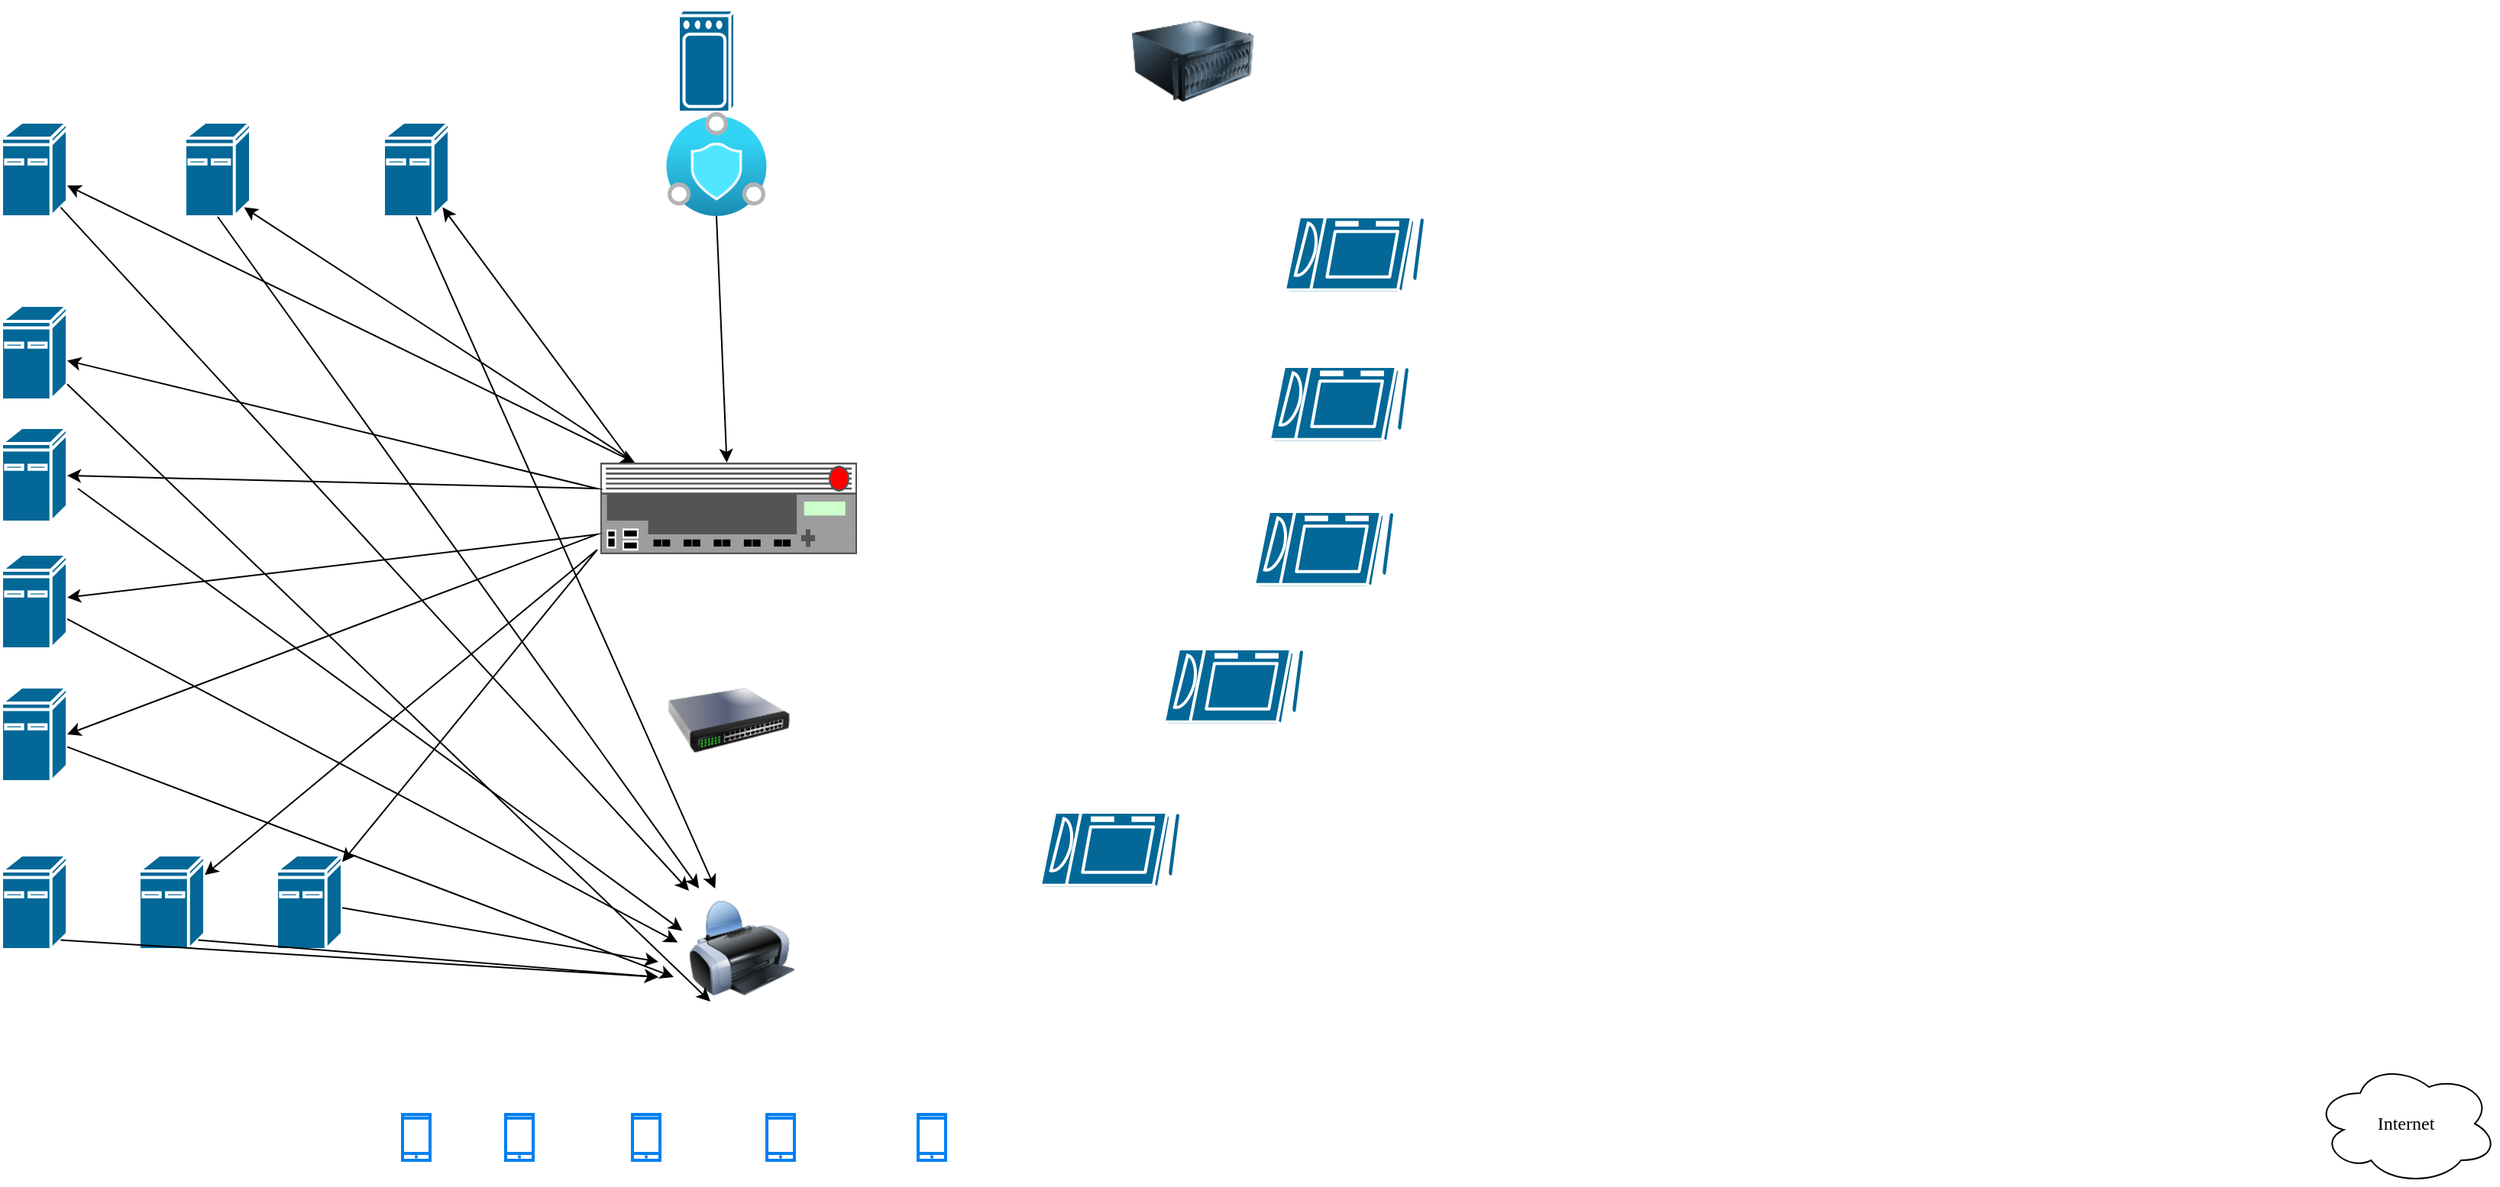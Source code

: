 <mxfile version="22.1.3" type="github">
  <diagram name="Page-1" id="c37626ed-c26b-45fb-9056-f9ebc6bb27b6">
    <mxGraphModel dx="1035" dy="535" grid="1" gridSize="10" guides="1" tooltips="1" connect="1" arrows="1" fold="1" page="1" pageScale="1" pageWidth="1100" pageHeight="850" background="none" math="0" shadow="0">
      <root>
        <mxCell id="0" />
        <mxCell id="1" parent="0" />
        <mxCell id="1c7a67bf8fd3230f-15" value="Internet" style="ellipse;shape=cloud;whiteSpace=wrap;html=1;rounded=0;shadow=0;comic=0;strokeWidth=1;fontFamily=Verdana;fontSize=12;" parent="1" vertex="1">
          <mxGeometry x="1554" y="696" width="120" height="80" as="geometry" />
        </mxCell>
        <mxCell id="bptu-WYt8Glh1SQyL_a9-1" value="" style="shape=mxgraph.cisco.computers_and_peripherals.ibm_mini_as400;sketch=0;html=1;pointerEvents=1;dashed=0;fillColor=#036897;strokeColor=#ffffff;strokeWidth=2;verticalLabelPosition=bottom;verticalAlign=top;align=center;outlineConnect=0;" vertex="1" parent="1">
          <mxGeometry x="40" y="80" width="43" height="62" as="geometry" />
        </mxCell>
        <mxCell id="bptu-WYt8Glh1SQyL_a9-2" value="" style="shape=mxgraph.cisco.computers_and_peripherals.ibm_mini_as400;sketch=0;html=1;pointerEvents=1;dashed=0;fillColor=#036897;strokeColor=#ffffff;strokeWidth=2;verticalLabelPosition=bottom;verticalAlign=top;align=center;outlineConnect=0;" vertex="1" parent="1">
          <mxGeometry x="290" y="80" width="43" height="62" as="geometry" />
        </mxCell>
        <mxCell id="bptu-WYt8Glh1SQyL_a9-4" value="" style="shape=mxgraph.cisco.computers_and_peripherals.ibm_mini_as400;sketch=0;html=1;pointerEvents=1;dashed=0;fillColor=#036897;strokeColor=#ffffff;strokeWidth=2;verticalLabelPosition=bottom;verticalAlign=top;align=center;outlineConnect=0;" vertex="1" parent="1">
          <mxGeometry x="40" y="560" width="43" height="62" as="geometry" />
        </mxCell>
        <mxCell id="bptu-WYt8Glh1SQyL_a9-6" value="" style="shape=mxgraph.cisco.computers_and_peripherals.ibm_mini_as400;sketch=0;html=1;pointerEvents=1;dashed=0;fillColor=#036897;strokeColor=#ffffff;strokeWidth=2;verticalLabelPosition=bottom;verticalAlign=top;align=center;outlineConnect=0;" vertex="1" parent="1">
          <mxGeometry x="40" y="450" width="43" height="62" as="geometry" />
        </mxCell>
        <mxCell id="bptu-WYt8Glh1SQyL_a9-8" value="" style="shape=mxgraph.cisco.computers_and_peripherals.ibm_mini_as400;sketch=0;html=1;pointerEvents=1;dashed=0;fillColor=#036897;strokeColor=#ffffff;strokeWidth=2;verticalLabelPosition=bottom;verticalAlign=top;align=center;outlineConnect=0;" vertex="1" parent="1">
          <mxGeometry x="40" y="280" width="43" height="62" as="geometry" />
        </mxCell>
        <mxCell id="bptu-WYt8Glh1SQyL_a9-9" value="" style="shape=mxgraph.cisco.computers_and_peripherals.ibm_mini_as400;sketch=0;html=1;pointerEvents=1;dashed=0;fillColor=#036897;strokeColor=#ffffff;strokeWidth=2;verticalLabelPosition=bottom;verticalAlign=top;align=center;outlineConnect=0;" vertex="1" parent="1">
          <mxGeometry x="40" y="200" width="43" height="62" as="geometry" />
        </mxCell>
        <mxCell id="bptu-WYt8Glh1SQyL_a9-10" value="" style="shape=mxgraph.cisco.computers_and_peripherals.ibm_mini_as400;sketch=0;html=1;pointerEvents=1;dashed=0;fillColor=#036897;strokeColor=#ffffff;strokeWidth=2;verticalLabelPosition=bottom;verticalAlign=top;align=center;outlineConnect=0;" vertex="1" parent="1">
          <mxGeometry x="160" y="80" width="43" height="62" as="geometry" />
        </mxCell>
        <mxCell id="bptu-WYt8Glh1SQyL_a9-12" value="" style="shape=mxgraph.cisco.computers_and_peripherals.ibm_mini_as400;sketch=0;html=1;pointerEvents=1;dashed=0;fillColor=#036897;strokeColor=#ffffff;strokeWidth=2;verticalLabelPosition=bottom;verticalAlign=top;align=center;outlineConnect=0;" vertex="1" parent="1">
          <mxGeometry x="40" y="363" width="43" height="62" as="geometry" />
        </mxCell>
        <mxCell id="bptu-WYt8Glh1SQyL_a9-13" value="" style="shape=mxgraph.cisco.computers_and_peripherals.ibm_mini_as400;sketch=0;html=1;pointerEvents=1;dashed=0;fillColor=#036897;strokeColor=#ffffff;strokeWidth=2;verticalLabelPosition=bottom;verticalAlign=top;align=center;outlineConnect=0;" vertex="1" parent="1">
          <mxGeometry x="220" y="560" width="43" height="62" as="geometry" />
        </mxCell>
        <mxCell id="bptu-WYt8Glh1SQyL_a9-14" value="" style="shape=mxgraph.cisco.computers_and_peripherals.tablet;sketch=0;html=1;pointerEvents=1;dashed=0;fillColor=#036897;strokeColor=#ffffff;strokeWidth=2;verticalLabelPosition=bottom;verticalAlign=top;align=center;outlineConnect=0;" vertex="1" parent="1">
          <mxGeometry x="860" y="335" width="91" height="50" as="geometry" />
        </mxCell>
        <mxCell id="bptu-WYt8Glh1SQyL_a9-18" value="" style="shape=mxgraph.cisco.computers_and_peripherals.tablet;sketch=0;html=1;pointerEvents=1;dashed=0;fillColor=#036897;strokeColor=#ffffff;strokeWidth=2;verticalLabelPosition=bottom;verticalAlign=top;align=center;outlineConnect=0;" vertex="1" parent="1">
          <mxGeometry x="801" y="425" width="91" height="50" as="geometry" />
        </mxCell>
        <mxCell id="bptu-WYt8Glh1SQyL_a9-19" value="" style="shape=mxgraph.cisco.computers_and_peripherals.tablet;sketch=0;html=1;pointerEvents=1;dashed=0;fillColor=#036897;strokeColor=#ffffff;strokeWidth=2;verticalLabelPosition=bottom;verticalAlign=top;align=center;outlineConnect=0;" vertex="1" parent="1">
          <mxGeometry x="880" y="142" width="91" height="50" as="geometry" />
        </mxCell>
        <mxCell id="bptu-WYt8Glh1SQyL_a9-20" value="" style="shape=mxgraph.cisco.computers_and_peripherals.tablet;sketch=0;html=1;pointerEvents=1;dashed=0;fillColor=#036897;strokeColor=#ffffff;strokeWidth=2;verticalLabelPosition=bottom;verticalAlign=top;align=center;outlineConnect=0;" vertex="1" parent="1">
          <mxGeometry x="870" y="240" width="91" height="50" as="geometry" />
        </mxCell>
        <mxCell id="bptu-WYt8Glh1SQyL_a9-21" value="" style="shape=mxgraph.cisco.computers_and_peripherals.tablet;sketch=0;html=1;pointerEvents=1;dashed=0;fillColor=#036897;strokeColor=#ffffff;strokeWidth=2;verticalLabelPosition=bottom;verticalAlign=top;align=center;outlineConnect=0;" vertex="1" parent="1">
          <mxGeometry x="720" y="532" width="91" height="50" as="geometry" />
        </mxCell>
        <mxCell id="bptu-WYt8Glh1SQyL_a9-23" value="" style="html=1;verticalLabelPosition=bottom;align=center;labelBackgroundColor=#ffffff;verticalAlign=top;strokeWidth=2;strokeColor=#0080F0;shadow=0;dashed=0;shape=mxgraph.ios7.icons.smartphone;" vertex="1" parent="1">
          <mxGeometry x="302.5" y="730" width="18" height="30" as="geometry" />
        </mxCell>
        <object label="" Serveur="" id="bptu-WYt8Glh1SQyL_a9-26">
          <mxCell style="image;html=1;image=img/lib/clip_art/computers/Server_128x128.png" vertex="1" parent="1">
            <mxGeometry x="780" width="80" height="80" as="geometry" />
          </mxCell>
        </object>
        <mxCell id="bptu-WYt8Glh1SQyL_a9-28" value="" style="strokeColor=#666666;html=1;labelPosition=right;align=left;spacingLeft=15;shadow=0;dashed=0;outlineConnect=0;shape=mxgraph.rack.f5.big_ip_110x0;" vertex="1" parent="1">
          <mxGeometry x="432" y="303" width="168" height="60" as="geometry" />
        </mxCell>
        <mxCell id="bptu-WYt8Glh1SQyL_a9-29" value="" style="image;html=1;image=img/lib/clip_art/networking/Switch_128x128.png" vertex="1" parent="1">
          <mxGeometry x="476" y="432" width="80" height="80" as="geometry" />
        </mxCell>
        <mxCell id="bptu-WYt8Glh1SQyL_a9-30" value="" style="shape=mxgraph.cisco.computers_and_peripherals.ibm_mini_as400;sketch=0;html=1;pointerEvents=1;dashed=0;fillColor=#036897;strokeColor=#ffffff;strokeWidth=2;verticalLabelPosition=bottom;verticalAlign=top;align=center;outlineConnect=0;" vertex="1" parent="1">
          <mxGeometry x="130" y="560" width="43" height="62" as="geometry" />
        </mxCell>
        <mxCell id="bptu-WYt8Glh1SQyL_a9-31" value="" style="html=1;verticalLabelPosition=bottom;align=center;labelBackgroundColor=#ffffff;verticalAlign=top;strokeWidth=2;strokeColor=#0080F0;shadow=0;dashed=0;shape=mxgraph.ios7.icons.smartphone;" vertex="1" parent="1">
          <mxGeometry x="453" y="730" width="18" height="30" as="geometry" />
        </mxCell>
        <mxCell id="bptu-WYt8Glh1SQyL_a9-32" value="" style="html=1;verticalLabelPosition=bottom;align=center;labelBackgroundColor=#ffffff;verticalAlign=top;strokeWidth=2;strokeColor=#0080F0;shadow=0;dashed=0;shape=mxgraph.ios7.icons.smartphone;" vertex="1" parent="1">
          <mxGeometry x="640" y="730" width="18" height="30" as="geometry" />
        </mxCell>
        <mxCell id="bptu-WYt8Glh1SQyL_a9-33" value="" style="html=1;verticalLabelPosition=bottom;align=center;labelBackgroundColor=#ffffff;verticalAlign=top;strokeWidth=2;strokeColor=#0080F0;shadow=0;dashed=0;shape=mxgraph.ios7.icons.smartphone;" vertex="1" parent="1">
          <mxGeometry x="541" y="730" width="18" height="30" as="geometry" />
        </mxCell>
        <mxCell id="bptu-WYt8Glh1SQyL_a9-34" value="" style="html=1;verticalLabelPosition=bottom;align=center;labelBackgroundColor=#ffffff;verticalAlign=top;strokeWidth=2;strokeColor=#0080F0;shadow=0;dashed=0;shape=mxgraph.ios7.icons.smartphone;" vertex="1" parent="1">
          <mxGeometry x="370" y="730" width="18" height="30" as="geometry" />
        </mxCell>
        <mxCell id="bptu-WYt8Glh1SQyL_a9-35" value="" style="shape=mxgraph.cisco.wireless.wireless;html=1;pointerEvents=1;dashed=0;fillColor=#036897;strokeColor=#ffffff;strokeWidth=2;verticalLabelPosition=bottom;verticalAlign=top;align=center;outlineConnect=0;" vertex="1" parent="1">
          <mxGeometry x="483" y="6.5" width="37" height="67" as="geometry" />
        </mxCell>
        <mxCell id="bptu-WYt8Glh1SQyL_a9-36" value="" style="image;html=1;image=img/lib/clip_art/computers/Printer_128x128.png" vertex="1" parent="1">
          <mxGeometry x="490" y="582" width="69" height="78" as="geometry" />
        </mxCell>
        <mxCell id="bptu-WYt8Glh1SQyL_a9-38" value="" style="endArrow=classic;startArrow=classic;html=1;rounded=0;exitX=0.9;exitY=0.9;exitDx=0;exitDy=0;exitPerimeter=0;entryX=0.9;entryY=0.9;entryDx=0;entryDy=0;entryPerimeter=0;" edge="1" parent="1" source="bptu-WYt8Glh1SQyL_a9-2" target="bptu-WYt8Glh1SQyL_a9-10">
          <mxGeometry width="50" height="50" relative="1" as="geometry">
            <mxPoint x="440" y="400" as="sourcePoint" />
            <mxPoint x="490" y="350" as="targetPoint" />
            <Array as="points">
              <mxPoint x="450" y="300" />
            </Array>
          </mxGeometry>
        </mxCell>
        <mxCell id="bptu-WYt8Glh1SQyL_a9-39" value="" style="endArrow=classic;startArrow=classic;html=1;rounded=0;" edge="1" parent="1" source="bptu-WYt8Glh1SQyL_a9-1" target="bptu-WYt8Glh1SQyL_a9-28">
          <mxGeometry width="50" height="50" relative="1" as="geometry">
            <mxPoint x="440" y="400" as="sourcePoint" />
            <mxPoint x="430" y="170" as="targetPoint" />
          </mxGeometry>
        </mxCell>
        <mxCell id="bptu-WYt8Glh1SQyL_a9-40" value="" style="endArrow=classic;startArrow=classic;html=1;rounded=0;" edge="1" parent="1" source="bptu-WYt8Glh1SQyL_a9-9" target="bptu-WYt8Glh1SQyL_a9-8">
          <mxGeometry width="50" height="50" relative="1" as="geometry">
            <mxPoint x="440" y="400" as="sourcePoint" />
            <mxPoint x="490" y="350" as="targetPoint" />
            <Array as="points">
              <mxPoint x="430" y="320" />
            </Array>
          </mxGeometry>
        </mxCell>
        <mxCell id="bptu-WYt8Glh1SQyL_a9-42" value="" style="endArrow=classic;startArrow=classic;html=1;rounded=0;entryX=1;entryY=0.5;entryDx=0;entryDy=0;entryPerimeter=0;" edge="1" parent="1" source="bptu-WYt8Glh1SQyL_a9-12" target="bptu-WYt8Glh1SQyL_a9-6">
          <mxGeometry width="50" height="50" relative="1" as="geometry">
            <mxPoint x="440" y="400" as="sourcePoint" />
            <mxPoint x="490" y="350" as="targetPoint" />
            <Array as="points">
              <mxPoint x="430" y="350" />
            </Array>
          </mxGeometry>
        </mxCell>
        <mxCell id="bptu-WYt8Glh1SQyL_a9-43" value="" style="endArrow=classic;startArrow=classic;html=1;rounded=0;" edge="1" parent="1" source="bptu-WYt8Glh1SQyL_a9-30" target="bptu-WYt8Glh1SQyL_a9-13">
          <mxGeometry width="50" height="50" relative="1" as="geometry">
            <mxPoint x="440" y="300" as="sourcePoint" />
            <mxPoint x="490" y="250" as="targetPoint" />
            <Array as="points">
              <mxPoint x="430" y="360" />
            </Array>
          </mxGeometry>
        </mxCell>
        <mxCell id="bptu-WYt8Glh1SQyL_a9-44" value="" style="endArrow=classic;html=1;rounded=0;exitX=0.5;exitY=1;exitDx=0;exitDy=0;exitPerimeter=0;" edge="1" parent="1" source="bptu-WYt8Glh1SQyL_a9-27" target="bptu-WYt8Glh1SQyL_a9-28">
          <mxGeometry width="50" height="50" relative="1" as="geometry">
            <mxPoint x="440" y="100" as="sourcePoint" />
            <mxPoint x="490" y="50" as="targetPoint" />
          </mxGeometry>
        </mxCell>
        <mxCell id="bptu-WYt8Glh1SQyL_a9-45" value="" style="endArrow=classic;html=1;rounded=0;exitX=0.5;exitY=1;exitDx=0;exitDy=0;exitPerimeter=0;" edge="1" parent="1" source="bptu-WYt8Glh1SQyL_a9-35" target="bptu-WYt8Glh1SQyL_a9-27">
          <mxGeometry width="50" height="50" relative="1" as="geometry">
            <mxPoint x="502" y="74" as="sourcePoint" />
            <mxPoint x="512" y="150" as="targetPoint" />
          </mxGeometry>
        </mxCell>
        <mxCell id="bptu-WYt8Glh1SQyL_a9-27" value="" style="image;aspect=fixed;html=1;points=[];align=center;fontSize=12;image=img/lib/azure2/preview/Azure_Sphere.svg;" vertex="1" parent="1">
          <mxGeometry x="475" y="73.5" width="66" height="68" as="geometry" />
        </mxCell>
        <mxCell id="bptu-WYt8Glh1SQyL_a9-46" value="" style="endArrow=classic;html=1;rounded=0;exitX=0.5;exitY=1;exitDx=0;exitDy=0;exitPerimeter=0;" edge="1" parent="1" source="bptu-WYt8Glh1SQyL_a9-2" target="bptu-WYt8Glh1SQyL_a9-36">
          <mxGeometry width="50" height="50" relative="1" as="geometry">
            <mxPoint x="440" y="400" as="sourcePoint" />
            <mxPoint x="490" y="350" as="targetPoint" />
          </mxGeometry>
        </mxCell>
        <mxCell id="bptu-WYt8Glh1SQyL_a9-47" value="" style="endArrow=classic;html=1;rounded=0;exitX=0.5;exitY=1;exitDx=0;exitDy=0;exitPerimeter=0;" edge="1" parent="1" source="bptu-WYt8Glh1SQyL_a9-10" target="bptu-WYt8Glh1SQyL_a9-36">
          <mxGeometry width="50" height="50" relative="1" as="geometry">
            <mxPoint x="440" y="400" as="sourcePoint" />
            <mxPoint x="490" y="350" as="targetPoint" />
          </mxGeometry>
        </mxCell>
        <mxCell id="bptu-WYt8Glh1SQyL_a9-48" value="" style="endArrow=classic;html=1;rounded=0;exitX=0.9;exitY=0.9;exitDx=0;exitDy=0;exitPerimeter=0;" edge="1" parent="1" source="bptu-WYt8Glh1SQyL_a9-1" target="bptu-WYt8Glh1SQyL_a9-36">
          <mxGeometry width="50" height="50" relative="1" as="geometry">
            <mxPoint x="440" y="400" as="sourcePoint" />
            <mxPoint x="490" y="350" as="targetPoint" />
          </mxGeometry>
        </mxCell>
        <mxCell id="bptu-WYt8Glh1SQyL_a9-49" value="" style="endArrow=classic;html=1;rounded=0;" edge="1" parent="1" source="bptu-WYt8Glh1SQyL_a9-9">
          <mxGeometry width="50" height="50" relative="1" as="geometry">
            <mxPoint x="100" y="210" as="sourcePoint" />
            <mxPoint x="504" y="656" as="targetPoint" />
          </mxGeometry>
        </mxCell>
        <mxCell id="bptu-WYt8Glh1SQyL_a9-50" value="" style="endArrow=classic;html=1;rounded=0;exitX=0.9;exitY=0.9;exitDx=0;exitDy=0;exitPerimeter=0;entryX=-0.062;entryY=0.355;entryDx=0;entryDy=0;entryPerimeter=0;" edge="1" parent="1" target="bptu-WYt8Glh1SQyL_a9-36">
          <mxGeometry width="50" height="50" relative="1" as="geometry">
            <mxPoint x="90" y="320" as="sourcePoint" />
            <mxPoint x="494" y="766" as="targetPoint" />
          </mxGeometry>
        </mxCell>
        <mxCell id="bptu-WYt8Glh1SQyL_a9-51" value="" style="endArrow=classic;html=1;rounded=0;entryX=-0.107;entryY=0.452;entryDx=0;entryDy=0;entryPerimeter=0;" edge="1" parent="1" source="bptu-WYt8Glh1SQyL_a9-12" target="bptu-WYt8Glh1SQyL_a9-36">
          <mxGeometry width="50" height="50" relative="1" as="geometry">
            <mxPoint x="110" y="410" as="sourcePoint" />
            <mxPoint x="494" y="700" as="targetPoint" />
          </mxGeometry>
        </mxCell>
        <mxCell id="bptu-WYt8Glh1SQyL_a9-52" value="" style="endArrow=classic;html=1;rounded=0;" edge="1" parent="1" source="bptu-WYt8Glh1SQyL_a9-13">
          <mxGeometry width="50" height="50" relative="1" as="geometry">
            <mxPoint x="100" y="480" as="sourcePoint" />
            <mxPoint x="470" y="630" as="targetPoint" />
          </mxGeometry>
        </mxCell>
        <mxCell id="bptu-WYt8Glh1SQyL_a9-53" value="" style="endArrow=classic;html=1;rounded=0;" edge="1" parent="1" source="bptu-WYt8Glh1SQyL_a9-6">
          <mxGeometry width="50" height="50" relative="1" as="geometry">
            <mxPoint x="120" y="520" as="sourcePoint" />
            <mxPoint x="480" y="640" as="targetPoint" />
          </mxGeometry>
        </mxCell>
        <mxCell id="bptu-WYt8Glh1SQyL_a9-54" value="" style="endArrow=classic;html=1;rounded=0;exitX=0.9;exitY=0.9;exitDx=0;exitDy=0;exitPerimeter=0;" edge="1" parent="1" source="bptu-WYt8Glh1SQyL_a9-30">
          <mxGeometry width="50" height="50" relative="1" as="geometry">
            <mxPoint x="200" y="630" as="sourcePoint" />
            <mxPoint x="470" y="640" as="targetPoint" />
          </mxGeometry>
        </mxCell>
        <mxCell id="bptu-WYt8Glh1SQyL_a9-55" value="" style="endArrow=classic;html=1;rounded=0;exitX=0.9;exitY=0.9;exitDx=0;exitDy=0;exitPerimeter=0;" edge="1" parent="1" source="bptu-WYt8Glh1SQyL_a9-4">
          <mxGeometry width="50" height="50" relative="1" as="geometry">
            <mxPoint x="100" y="640" as="sourcePoint" />
            <mxPoint x="470" y="640" as="targetPoint" />
          </mxGeometry>
        </mxCell>
      </root>
    </mxGraphModel>
  </diagram>
</mxfile>
